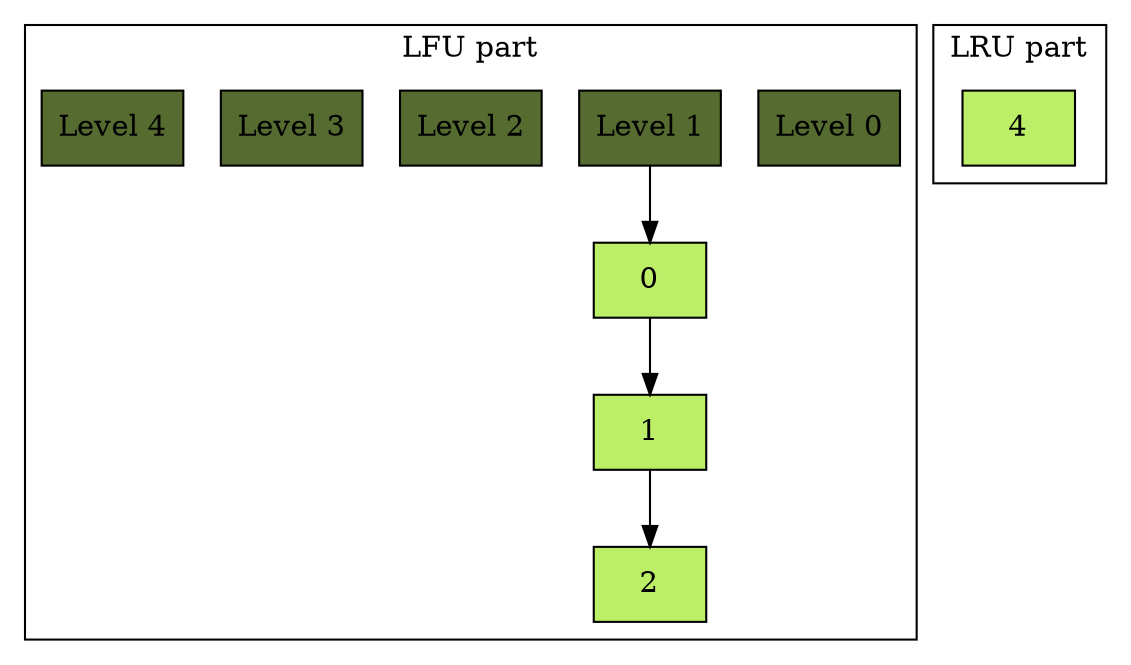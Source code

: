 digraph {
    subgraph cluster_lfu {
        node [shape=record, fillcolor = darkolivegreen2, style = filled ]
        label = "LFU part";
        Level_0[ fillcolor = darkolivegreen, label = "Level 0"] 
        Level_1[ fillcolor = darkolivegreen, label = "Level 1"] 
        0 [ label = " 0 "] 
        1 [ label = " 1 "] 
        2 [ label = " 2 "] 
        0 -> 1; 
        1 -> 2; 
        Level_1 -> 0; 

        Level_2[ fillcolor = darkolivegreen, label = "Level 2"] 
        Level_3[ fillcolor = darkolivegreen, label = "Level 3"] 
        Level_4[ fillcolor = darkolivegreen, label = "Level 4"] 
    }
    subgraph cluster_lru {
        node [shape=record, fillcolor = darkolivegreen2, style = filled ]
        label = "LRU part";
        4 [ label = " 4 "] 
    }

}